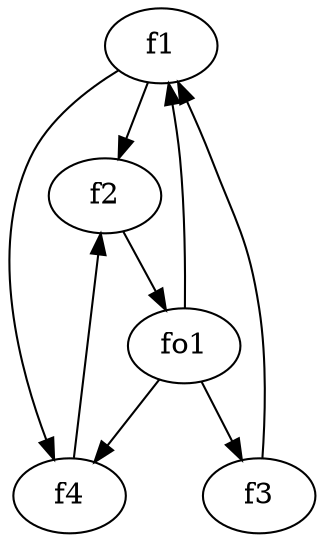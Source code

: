 strict digraph  {
f1;
f2;
f3;
f4;
fo1;
f1 -> f4  [weight=2];
f1 -> f2  [weight=2];
f2 -> fo1  [weight=2];
f3 -> f1  [weight=2];
f4 -> f2  [weight=2];
fo1 -> f3  [weight=2];
fo1 -> f1  [weight=2];
fo1 -> f4  [weight=2];
}
